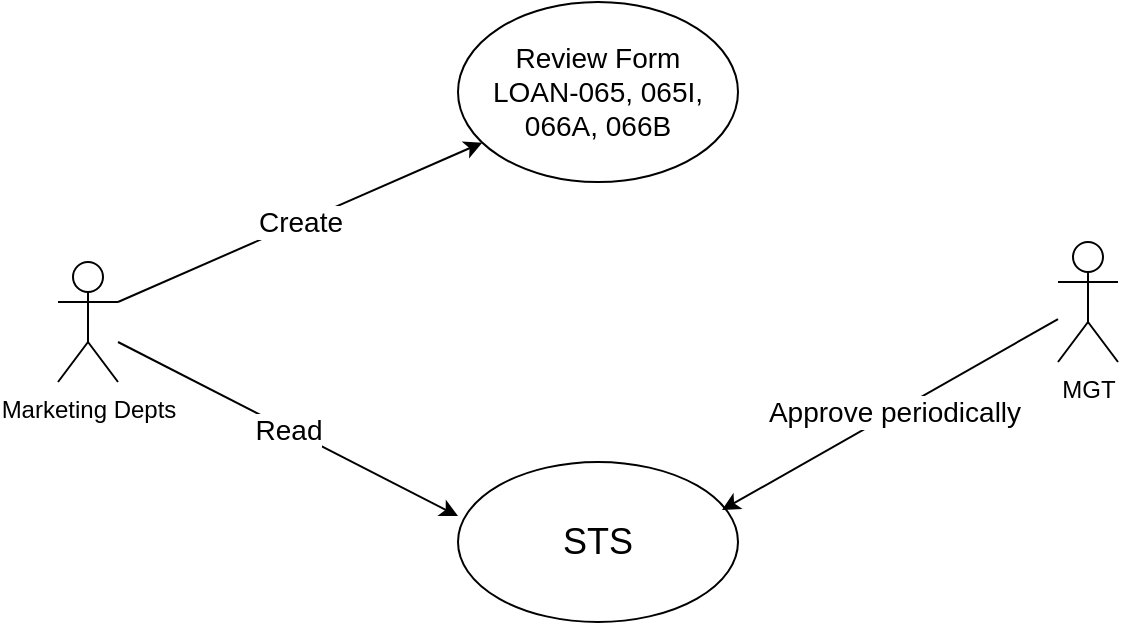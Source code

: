 <mxfile version="23.1.1" type="github">
  <diagram id="C5RBs43oDa-KdzZeNtuy" name="Page-1">
    <mxGraphModel dx="1759" dy="759" grid="1" gridSize="10" guides="1" tooltips="1" connect="1" arrows="1" fold="1" page="1" pageScale="1" pageWidth="827" pageHeight="1169" math="0" shadow="0">
      <root>
        <object label="" id="WIyWlLk6GJQsqaUBKTNV-0">
          <mxCell />
        </object>
        <mxCell id="WIyWlLk6GJQsqaUBKTNV-1" parent="WIyWlLk6GJQsqaUBKTNV-0" />
        <mxCell id="AnEPI34ZdcEERc3whkqk-2" value="&lt;font style=&quot;font-size: 14px;&quot;&gt;Review Form&lt;br&gt;LOAN-065, 065I, 066A, 066B&lt;/font&gt;" style="ellipse;whiteSpace=wrap;html=1;" vertex="1" parent="WIyWlLk6GJQsqaUBKTNV-1">
          <mxGeometry x="300" y="110" width="140" height="90" as="geometry" />
        </mxCell>
        <mxCell id="AnEPI34ZdcEERc3whkqk-9" value="Marketing Depts" style="shape=umlActor;verticalLabelPosition=bottom;verticalAlign=top;html=1;outlineConnect=0;" vertex="1" parent="WIyWlLk6GJQsqaUBKTNV-1">
          <mxGeometry x="100" y="240" width="30" height="60" as="geometry" />
        </mxCell>
        <mxCell id="AnEPI34ZdcEERc3whkqk-10" value="" style="endArrow=classic;html=1;rounded=0;" edge="1" parent="WIyWlLk6GJQsqaUBKTNV-1" target="AnEPI34ZdcEERc3whkqk-2">
          <mxGeometry relative="1" as="geometry">
            <mxPoint x="130" y="260" as="sourcePoint" />
            <mxPoint x="230" y="260" as="targetPoint" />
          </mxGeometry>
        </mxCell>
        <mxCell id="AnEPI34ZdcEERc3whkqk-11" value="Label" style="edgeLabel;resizable=0;html=1;align=center;verticalAlign=middle;" connectable="0" vertex="1" parent="AnEPI34ZdcEERc3whkqk-10">
          <mxGeometry relative="1" as="geometry" />
        </mxCell>
        <mxCell id="AnEPI34ZdcEERc3whkqk-14" value="Create" style="edgeLabel;html=1;align=center;verticalAlign=middle;resizable=0;points=[];fontSize=14;" vertex="1" connectable="0" parent="AnEPI34ZdcEERc3whkqk-10">
          <mxGeometry relative="1" as="geometry">
            <mxPoint as="offset" />
          </mxGeometry>
        </mxCell>
        <mxCell id="AnEPI34ZdcEERc3whkqk-12" value="&lt;font style=&quot;font-size: 18px;&quot;&gt;STS&lt;/font&gt;" style="ellipse;whiteSpace=wrap;html=1;" vertex="1" parent="WIyWlLk6GJQsqaUBKTNV-1">
          <mxGeometry x="300" y="340" width="140" height="80" as="geometry" />
        </mxCell>
        <mxCell id="AnEPI34ZdcEERc3whkqk-15" value="Read" style="endArrow=classic;html=1;rounded=0;entryX=0;entryY=0.338;entryDx=0;entryDy=0;entryPerimeter=0;" edge="1" parent="WIyWlLk6GJQsqaUBKTNV-1" target="AnEPI34ZdcEERc3whkqk-12">
          <mxGeometry relative="1" as="geometry">
            <mxPoint x="130" y="280" as="sourcePoint" />
            <mxPoint x="230" y="280" as="targetPoint" />
          </mxGeometry>
        </mxCell>
        <mxCell id="AnEPI34ZdcEERc3whkqk-16" value="Read" style="edgeLabel;resizable=0;html=1;align=center;verticalAlign=middle;fontSize=14;" connectable="0" vertex="1" parent="AnEPI34ZdcEERc3whkqk-15">
          <mxGeometry relative="1" as="geometry" />
        </mxCell>
        <mxCell id="AnEPI34ZdcEERc3whkqk-17" value="MGT" style="shape=umlActor;verticalLabelPosition=bottom;verticalAlign=top;html=1;outlineConnect=0;" vertex="1" parent="WIyWlLk6GJQsqaUBKTNV-1">
          <mxGeometry x="600" y="230" width="30" height="60" as="geometry" />
        </mxCell>
        <mxCell id="AnEPI34ZdcEERc3whkqk-21" value="" style="endArrow=classic;html=1;rounded=0;entryX=0.943;entryY=0.3;entryDx=0;entryDy=0;entryPerimeter=0;" edge="1" parent="WIyWlLk6GJQsqaUBKTNV-1" source="AnEPI34ZdcEERc3whkqk-17" target="AnEPI34ZdcEERc3whkqk-12">
          <mxGeometry relative="1" as="geometry">
            <mxPoint x="520" y="280" as="sourcePoint" />
            <mxPoint x="490" y="390" as="targetPoint" />
          </mxGeometry>
        </mxCell>
        <mxCell id="AnEPI34ZdcEERc3whkqk-22" value="Label" style="edgeLabel;resizable=0;html=1;align=center;verticalAlign=middle;" connectable="0" vertex="1" parent="AnEPI34ZdcEERc3whkqk-21">
          <mxGeometry relative="1" as="geometry" />
        </mxCell>
        <mxCell id="AnEPI34ZdcEERc3whkqk-23" value="Re" style="edgeLabel;html=1;align=center;verticalAlign=middle;resizable=0;points=[];" vertex="1" connectable="0" parent="AnEPI34ZdcEERc3whkqk-21">
          <mxGeometry x="-0.032" y="4" relative="1" as="geometry">
            <mxPoint x="1" as="offset" />
          </mxGeometry>
        </mxCell>
        <mxCell id="AnEPI34ZdcEERc3whkqk-24" value="&lt;font style=&quot;font-size: 14px;&quot;&gt;Approve&amp;nbsp;periodically&lt;/font&gt;" style="edgeLabel;html=1;align=center;verticalAlign=middle;resizable=0;points=[];" vertex="1" connectable="0" parent="AnEPI34ZdcEERc3whkqk-21">
          <mxGeometry x="-0.023" relative="1" as="geometry">
            <mxPoint as="offset" />
          </mxGeometry>
        </mxCell>
      </root>
    </mxGraphModel>
  </diagram>
</mxfile>
